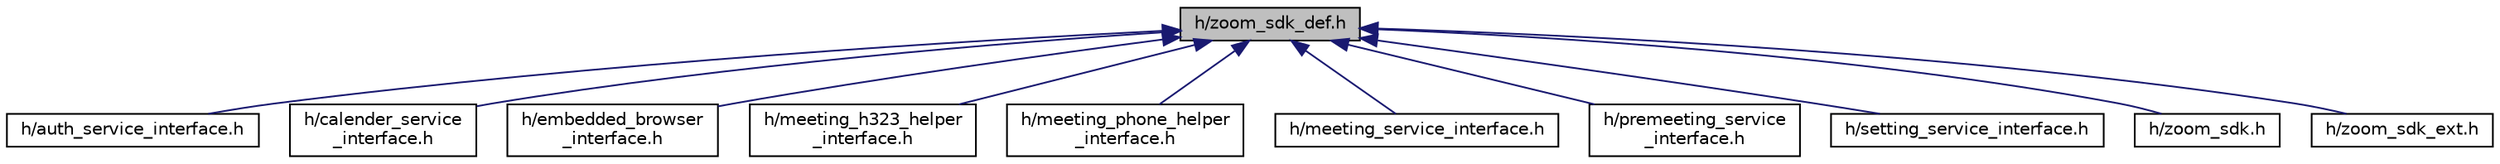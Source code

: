 digraph "h/zoom_sdk_def.h"
{
  edge [fontname="Helvetica",fontsize="10",labelfontname="Helvetica",labelfontsize="10"];
  node [fontname="Helvetica",fontsize="10",shape=record];
  Node2 [label="h/zoom_sdk_def.h",height=0.2,width=0.4,color="black", fillcolor="grey75", style="filled", fontcolor="black"];
  Node2 -> Node3 [dir="back",color="midnightblue",fontsize="10",style="solid",fontname="Helvetica"];
  Node3 [label="h/auth_service_interface.h",height=0.2,width=0.4,color="black", fillcolor="white", style="filled",URL="$auth__service__interface_8h.html",tooltip="Authentication Service Interface. "];
  Node2 -> Node4 [dir="back",color="midnightblue",fontsize="10",style="solid",fontname="Helvetica"];
  Node4 [label="h/calender_service\l_interface.h",height=0.2,width=0.4,color="black", fillcolor="white", style="filled",URL="$calender__service__interface_8h_source.html"];
  Node2 -> Node5 [dir="back",color="midnightblue",fontsize="10",style="solid",fontname="Helvetica"];
  Node5 [label="h/embedded_browser\l_interface.h",height=0.2,width=0.4,color="black", fillcolor="white", style="filled",URL="$embedded__browser__interface_8h.html",tooltip="Embedded Browser Interface. "];
  Node2 -> Node6 [dir="back",color="midnightblue",fontsize="10",style="solid",fontname="Helvetica"];
  Node6 [label="h/meeting_h323_helper\l_interface.h",height=0.2,width=0.4,color="black", fillcolor="white", style="filled",URL="$meeting__h323__helper__interface_8h_source.html"];
  Node2 -> Node7 [dir="back",color="midnightblue",fontsize="10",style="solid",fontname="Helvetica"];
  Node7 [label="h/meeting_phone_helper\l_interface.h",height=0.2,width=0.4,color="black", fillcolor="white", style="filled",URL="$meeting__phone__helper__interface_8h.html",tooltip="Meeting Service Interface. "];
  Node2 -> Node8 [dir="back",color="midnightblue",fontsize="10",style="solid",fontname="Helvetica"];
  Node8 [label="h/meeting_service_interface.h",height=0.2,width=0.4,color="black", fillcolor="white", style="filled",URL="$meeting__service__interface_8h.html",tooltip="Meeting Service Interface. "];
  Node2 -> Node9 [dir="back",color="midnightblue",fontsize="10",style="solid",fontname="Helvetica"];
  Node9 [label="h/premeeting_service\l_interface.h",height=0.2,width=0.4,color="black", fillcolor="white", style="filled",URL="$premeeting__service__interface_8h.html",tooltip="PreMeeting Service Interface. "];
  Node2 -> Node10 [dir="back",color="midnightblue",fontsize="10",style="solid",fontname="Helvetica"];
  Node10 [label="h/setting_service_interface.h",height=0.2,width=0.4,color="black", fillcolor="white", style="filled",URL="$setting__service__interface_8h.html",tooltip="Setting Service Interface. "];
  Node2 -> Node11 [dir="back",color="midnightblue",fontsize="10",style="solid",fontname="Helvetica"];
  Node11 [label="h/zoom_sdk.h",height=0.2,width=0.4,color="black", fillcolor="white", style="filled",URL="$zoom__sdk_8h.html",tooltip="Zoom Windows SDK. "];
  Node2 -> Node12 [dir="back",color="midnightblue",fontsize="10",style="solid",fontname="Helvetica"];
  Node12 [label="h/zoom_sdk_ext.h",height=0.2,width=0.4,color="black", fillcolor="white", style="filled",URL="$zoom__sdk__ext_8h.html",tooltip="Zoom Windows SDK. "];
}
